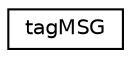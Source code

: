 digraph G
{
  edge [fontname="Helvetica",fontsize="10",labelfontname="Helvetica",labelfontsize="10"];
  node [fontname="Helvetica",fontsize="10",shape=record];
  rankdir="LR";
  Node1 [label="tagMSG",height=0.2,width=0.4,color="black", fillcolor="white", style="filled",URL="$structtag_m_s_g.html"];
}
